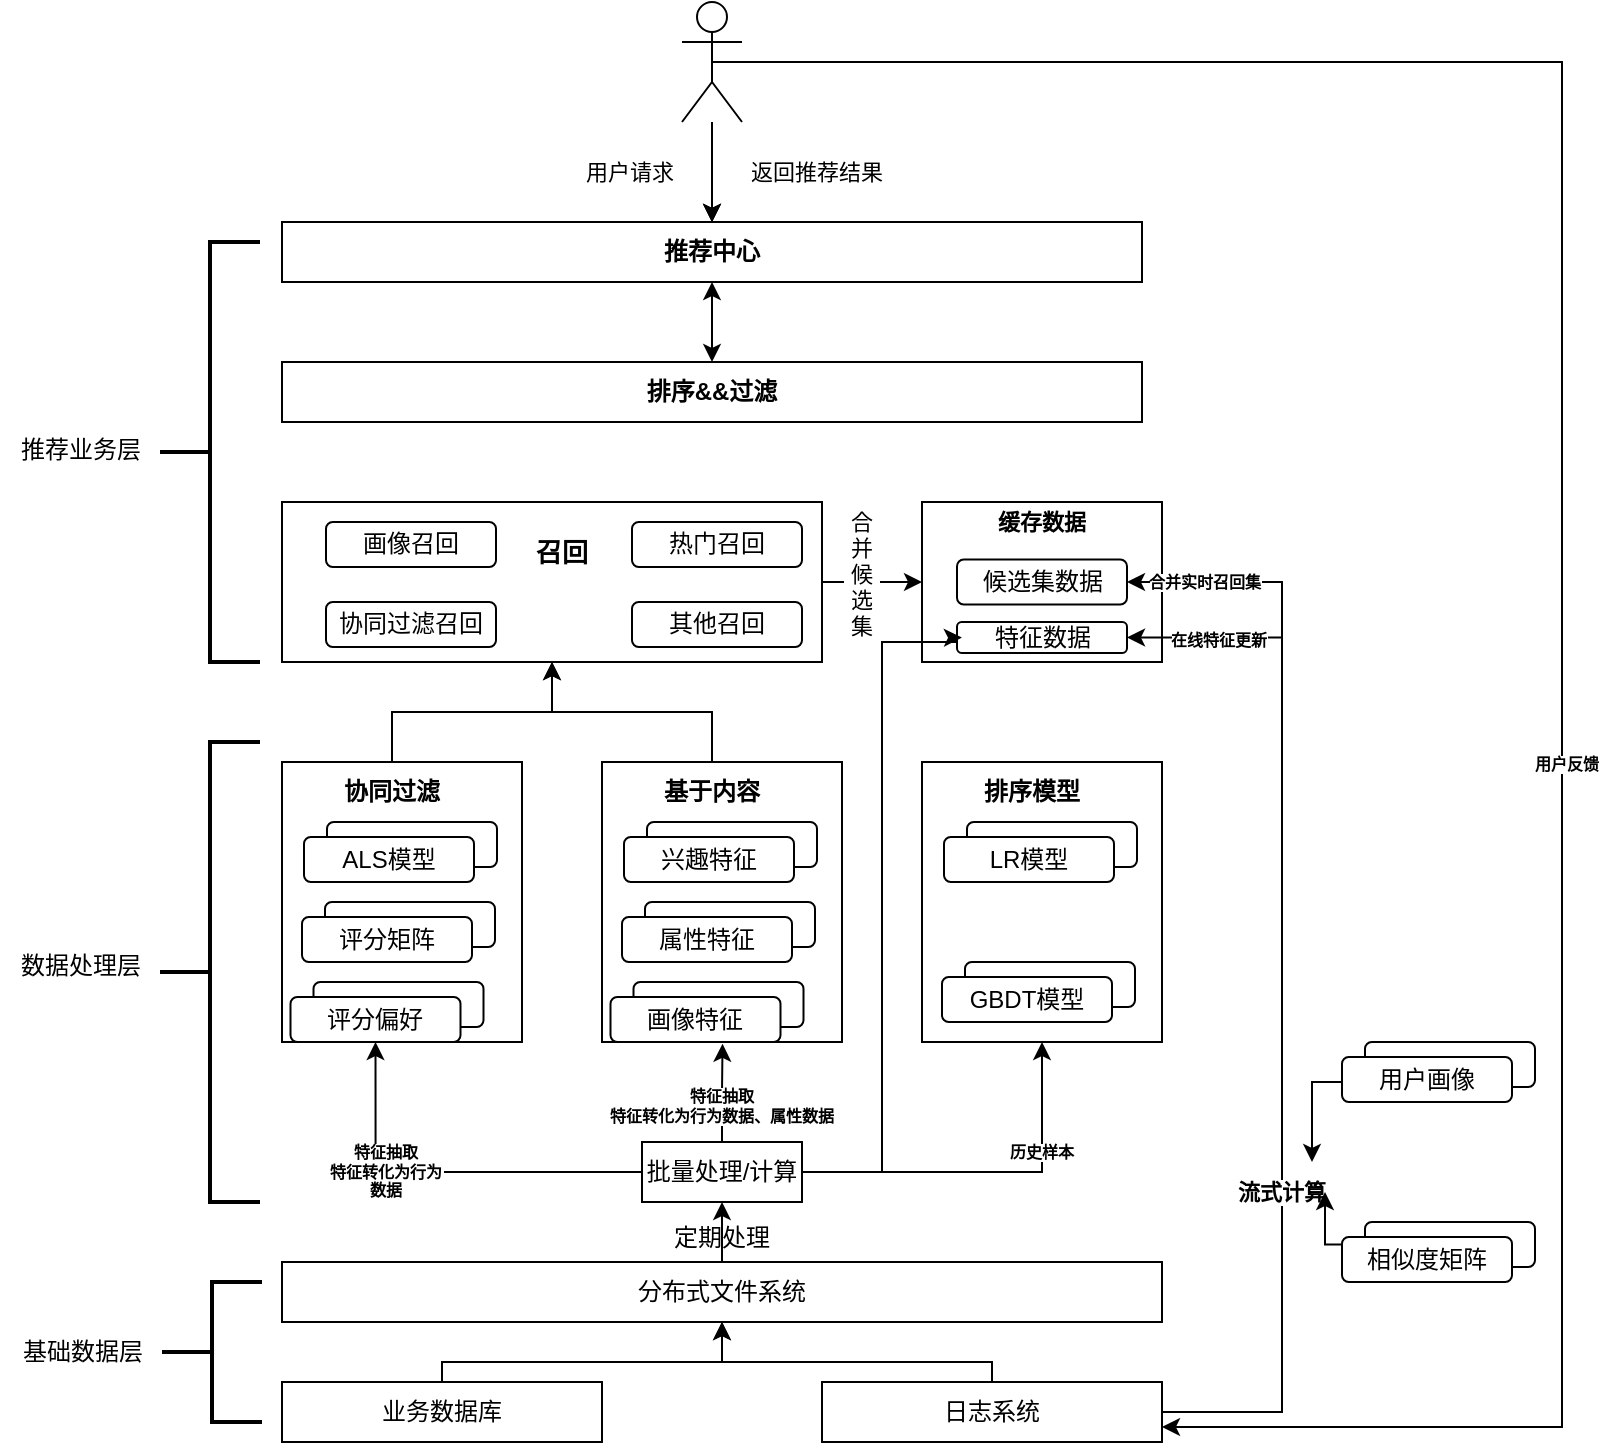 <mxfile version="20.0.3" type="github">
  <diagram id="rAvGkUZ5JN6vU3TNC9gn" name="第 1 页">
    <mxGraphModel dx="710" dy="363" grid="1" gridSize="10" guides="1" tooltips="1" connect="1" arrows="1" fold="1" page="1" pageScale="1" pageWidth="827" pageHeight="1169" math="0" shadow="0">
      <root>
        <mxCell id="0" />
        <mxCell id="1" parent="0" />
        <mxCell id="ufa77di7OasuTqnlZrfF-1" style="edgeStyle=orthogonalEdgeStyle;rounded=0;orthogonalLoop=1;jettySize=auto;html=1;entryX=0.5;entryY=1;entryDx=0;entryDy=0;" parent="1" source="ufa77di7OasuTqnlZrfF-2" target="ufa77di7OasuTqnlZrfF-6" edge="1">
          <mxGeometry relative="1" as="geometry">
            <Array as="points">
              <mxPoint x="290" y="960" />
              <mxPoint x="430" y="960" />
            </Array>
          </mxGeometry>
        </mxCell>
        <mxCell id="ufa77di7OasuTqnlZrfF-2" value="业务数据库" style="rounded=0;whiteSpace=wrap;html=1;" parent="1" vertex="1">
          <mxGeometry x="210" y="970" width="160" height="30" as="geometry" />
        </mxCell>
        <mxCell id="ufa77di7OasuTqnlZrfF-3" style="edgeStyle=orthogonalEdgeStyle;rounded=0;orthogonalLoop=1;jettySize=auto;html=1;entryX=0.5;entryY=1;entryDx=0;entryDy=0;" parent="1" source="ufa77di7OasuTqnlZrfF-4" target="ufa77di7OasuTqnlZrfF-6" edge="1">
          <mxGeometry relative="1" as="geometry">
            <Array as="points">
              <mxPoint x="565" y="960" />
              <mxPoint x="430" y="960" />
            </Array>
          </mxGeometry>
        </mxCell>
        <mxCell id="ufa77di7OasuTqnlZrfF-4" value="日志系统" style="rounded=0;whiteSpace=wrap;html=1;" parent="1" vertex="1">
          <mxGeometry x="480" y="970" width="170" height="30" as="geometry" />
        </mxCell>
        <object label="" id="ufa77di7OasuTqnlZrfF-5">
          <mxCell style="edgeStyle=orthogonalEdgeStyle;rounded=0;orthogonalLoop=1;jettySize=auto;html=1;exitX=0.5;exitY=0;exitDx=0;exitDy=0;entryX=0.5;entryY=1;entryDx=0;entryDy=0;fontFamily=Georgia;" parent="1" source="ufa77di7OasuTqnlZrfF-6" target="ufa77di7OasuTqnlZrfF-10" edge="1">
            <mxGeometry relative="1" as="geometry" />
          </mxCell>
        </object>
        <mxCell id="ufa77di7OasuTqnlZrfF-6" value="分布式文件系统" style="rounded=0;whiteSpace=wrap;html=1;gradientColor=none;" parent="1" vertex="1">
          <mxGeometry x="210" y="910" width="440" height="30" as="geometry" />
        </mxCell>
        <mxCell id="ufa77di7OasuTqnlZrfF-7" style="edgeStyle=orthogonalEdgeStyle;rounded=0;orthogonalLoop=1;jettySize=auto;html=1;entryX=0.5;entryY=1;entryDx=0;entryDy=0;fontFamily=Georgia;" parent="1" source="ufa77di7OasuTqnlZrfF-10" target="ufa77di7OasuTqnlZrfF-20" edge="1">
          <mxGeometry relative="1" as="geometry" />
        </mxCell>
        <mxCell id="ufa77di7OasuTqnlZrfF-8" style="edgeStyle=orthogonalEdgeStyle;rounded=0;orthogonalLoop=1;jettySize=auto;html=1;entryX=0.659;entryY=1.04;entryDx=0;entryDy=0;entryPerimeter=0;fontFamily=Georgia;fontSize=8;" parent="1" source="ufa77di7OasuTqnlZrfF-10" target="ufa77di7OasuTqnlZrfF-30" edge="1">
          <mxGeometry relative="1" as="geometry" />
        </mxCell>
        <mxCell id="ufa77di7OasuTqnlZrfF-9" style="edgeStyle=orthogonalEdgeStyle;rounded=0;orthogonalLoop=1;jettySize=auto;html=1;entryX=0.5;entryY=1;entryDx=0;entryDy=0;fontFamily=Georgia;fontSize=8;" parent="1" source="ufa77di7OasuTqnlZrfF-10" target="ufa77di7OasuTqnlZrfF-32" edge="1">
          <mxGeometry relative="1" as="geometry" />
        </mxCell>
        <mxCell id="ufa77di7OasuTqnlZrfF-10" value="批量处理/计算" style="rounded=0;whiteSpace=wrap;html=1;" parent="1" vertex="1">
          <mxGeometry x="390" y="850" width="80" height="30" as="geometry" />
        </mxCell>
        <mxCell id="ufa77di7OasuTqnlZrfF-11" value="" style="group" parent="1" vertex="1" connectable="0">
          <mxGeometry x="210" y="660" width="120" height="140" as="geometry" />
        </mxCell>
        <mxCell id="ufa77di7OasuTqnlZrfF-12" value="" style="rounded=0;whiteSpace=wrap;html=1;" parent="ufa77di7OasuTqnlZrfF-11" vertex="1">
          <mxGeometry width="120" height="140" as="geometry" />
        </mxCell>
        <mxCell id="ufa77di7OasuTqnlZrfF-13" value="协同过滤" style="text;html=1;strokeColor=none;fillColor=none;align=center;verticalAlign=middle;whiteSpace=wrap;rounded=0;fontStyle=1" parent="ufa77di7OasuTqnlZrfF-11" vertex="1">
          <mxGeometry x="25" width="60" height="30" as="geometry" />
        </mxCell>
        <mxCell id="ufa77di7OasuTqnlZrfF-14" value="" style="group" parent="ufa77di7OasuTqnlZrfF-11" vertex="1" connectable="0">
          <mxGeometry x="10" y="30" width="97.5" height="30" as="geometry" />
        </mxCell>
        <mxCell id="ufa77di7OasuTqnlZrfF-15" value="" style="rounded=1;whiteSpace=wrap;html=1;" parent="ufa77di7OasuTqnlZrfF-14" vertex="1">
          <mxGeometry x="12.5" width="85" height="22.5" as="geometry" />
        </mxCell>
        <mxCell id="ufa77di7OasuTqnlZrfF-16" value="ALS模型" style="rounded=1;whiteSpace=wrap;html=1;" parent="ufa77di7OasuTqnlZrfF-14" vertex="1">
          <mxGeometry x="1" y="7.5" width="85" height="22.5" as="geometry" />
        </mxCell>
        <mxCell id="ufa77di7OasuTqnlZrfF-17" value="" style="rounded=1;whiteSpace=wrap;html=1;" parent="ufa77di7OasuTqnlZrfF-11" vertex="1">
          <mxGeometry x="21.5" y="70" width="85" height="22.5" as="geometry" />
        </mxCell>
        <mxCell id="ufa77di7OasuTqnlZrfF-18" value="评分矩阵" style="rounded=1;whiteSpace=wrap;html=1;" parent="ufa77di7OasuTqnlZrfF-11" vertex="1">
          <mxGeometry x="10" y="77.5" width="85" height="22.5" as="geometry" />
        </mxCell>
        <mxCell id="ufa77di7OasuTqnlZrfF-19" value="" style="rounded=1;whiteSpace=wrap;html=1;" parent="ufa77di7OasuTqnlZrfF-11" vertex="1">
          <mxGeometry x="15.75" y="110" width="85" height="22.5" as="geometry" />
        </mxCell>
        <mxCell id="ufa77di7OasuTqnlZrfF-20" value="评分偏好" style="rounded=1;whiteSpace=wrap;html=1;" parent="ufa77di7OasuTqnlZrfF-11" vertex="1">
          <mxGeometry x="4.25" y="117.5" width="85" height="22.5" as="geometry" />
        </mxCell>
        <mxCell id="ufa77di7OasuTqnlZrfF-21" value="" style="group" parent="1" vertex="1" connectable="0">
          <mxGeometry x="370" y="660" width="120" height="140" as="geometry" />
        </mxCell>
        <mxCell id="ufa77di7OasuTqnlZrfF-22" value="" style="rounded=0;whiteSpace=wrap;html=1;" parent="ufa77di7OasuTqnlZrfF-21" vertex="1">
          <mxGeometry width="120" height="140" as="geometry" />
        </mxCell>
        <mxCell id="ufa77di7OasuTqnlZrfF-23" value="基于内容" style="text;html=1;strokeColor=none;fillColor=none;align=center;verticalAlign=middle;whiteSpace=wrap;rounded=0;fontStyle=1" parent="ufa77di7OasuTqnlZrfF-21" vertex="1">
          <mxGeometry x="25" width="60" height="30" as="geometry" />
        </mxCell>
        <mxCell id="ufa77di7OasuTqnlZrfF-24" value="" style="group" parent="ufa77di7OasuTqnlZrfF-21" vertex="1" connectable="0">
          <mxGeometry x="10" y="30" width="97.5" height="30" as="geometry" />
        </mxCell>
        <mxCell id="ufa77di7OasuTqnlZrfF-25" value="" style="rounded=1;whiteSpace=wrap;html=1;" parent="ufa77di7OasuTqnlZrfF-24" vertex="1">
          <mxGeometry x="12.5" width="85" height="22.5" as="geometry" />
        </mxCell>
        <mxCell id="ufa77di7OasuTqnlZrfF-26" value="兴趣特征" style="rounded=1;whiteSpace=wrap;html=1;" parent="ufa77di7OasuTqnlZrfF-24" vertex="1">
          <mxGeometry x="1" y="7.5" width="85" height="22.5" as="geometry" />
        </mxCell>
        <mxCell id="ufa77di7OasuTqnlZrfF-27" value="" style="rounded=1;whiteSpace=wrap;html=1;" parent="ufa77di7OasuTqnlZrfF-21" vertex="1">
          <mxGeometry x="21.5" y="70" width="85" height="22.5" as="geometry" />
        </mxCell>
        <mxCell id="ufa77di7OasuTqnlZrfF-28" value="属性特征" style="rounded=1;whiteSpace=wrap;html=1;" parent="ufa77di7OasuTqnlZrfF-21" vertex="1">
          <mxGeometry x="10" y="77.5" width="85" height="22.5" as="geometry" />
        </mxCell>
        <mxCell id="ufa77di7OasuTqnlZrfF-29" value="" style="rounded=1;whiteSpace=wrap;html=1;" parent="ufa77di7OasuTqnlZrfF-21" vertex="1">
          <mxGeometry x="15.75" y="110" width="85" height="22.5" as="geometry" />
        </mxCell>
        <mxCell id="ufa77di7OasuTqnlZrfF-30" value="画像特征" style="rounded=1;whiteSpace=wrap;html=1;" parent="ufa77di7OasuTqnlZrfF-21" vertex="1">
          <mxGeometry x="4.25" y="117.5" width="85" height="22.5" as="geometry" />
        </mxCell>
        <mxCell id="ufa77di7OasuTqnlZrfF-31" value="" style="group" parent="1" vertex="1" connectable="0">
          <mxGeometry x="530" y="660" width="120" height="140" as="geometry" />
        </mxCell>
        <mxCell id="ufa77di7OasuTqnlZrfF-32" value="" style="rounded=0;whiteSpace=wrap;html=1;" parent="ufa77di7OasuTqnlZrfF-31" vertex="1">
          <mxGeometry width="120" height="140" as="geometry" />
        </mxCell>
        <mxCell id="ufa77di7OasuTqnlZrfF-33" value="排序模型" style="text;html=1;strokeColor=none;fillColor=none;align=center;verticalAlign=middle;whiteSpace=wrap;rounded=0;fontStyle=1" parent="ufa77di7OasuTqnlZrfF-31" vertex="1">
          <mxGeometry x="25" width="60" height="30" as="geometry" />
        </mxCell>
        <mxCell id="ufa77di7OasuTqnlZrfF-34" value="" style="group" parent="ufa77di7OasuTqnlZrfF-31" vertex="1" connectable="0">
          <mxGeometry x="10" y="30" width="97.5" height="30" as="geometry" />
        </mxCell>
        <mxCell id="ufa77di7OasuTqnlZrfF-35" value="" style="rounded=1;whiteSpace=wrap;html=1;" parent="ufa77di7OasuTqnlZrfF-34" vertex="1">
          <mxGeometry x="12.5" width="85" height="22.5" as="geometry" />
        </mxCell>
        <mxCell id="ufa77di7OasuTqnlZrfF-36" value="LR模型" style="rounded=1;whiteSpace=wrap;html=1;" parent="ufa77di7OasuTqnlZrfF-34" vertex="1">
          <mxGeometry x="1" y="7.5" width="85" height="22.5" as="geometry" />
        </mxCell>
        <mxCell id="ufa77di7OasuTqnlZrfF-37" value="" style="rounded=1;whiteSpace=wrap;html=1;" parent="ufa77di7OasuTqnlZrfF-31" vertex="1">
          <mxGeometry x="21.5" y="100" width="85" height="22.5" as="geometry" />
        </mxCell>
        <mxCell id="ufa77di7OasuTqnlZrfF-38" value="GBDT模型" style="rounded=1;whiteSpace=wrap;html=1;" parent="ufa77di7OasuTqnlZrfF-31" vertex="1">
          <mxGeometry x="10" y="107.5" width="85" height="22.5" as="geometry" />
        </mxCell>
        <mxCell id="ufa77di7OasuTqnlZrfF-39" value="定期处理" style="text;html=1;strokeColor=none;fillColor=none;align=center;verticalAlign=middle;whiteSpace=wrap;rounded=0;fontFamily=Georgia;" parent="1" vertex="1">
          <mxGeometry x="400" y="890" width="60" height="15" as="geometry" />
        </mxCell>
        <mxCell id="ufa77di7OasuTqnlZrfF-40" value="特征抽取&lt;br style=&quot;font-size: 8px;&quot;&gt;特征转化为行为数据" style="text;html=1;strokeColor=none;fillColor=none;align=center;verticalAlign=middle;whiteSpace=wrap;rounded=0;fontFamily=Georgia;fontSize=8;fontStyle=1;labelBackgroundColor=default;" parent="1" vertex="1">
          <mxGeometry x="232" y="850" width="60" height="30" as="geometry" />
        </mxCell>
        <mxCell id="ufa77di7OasuTqnlZrfF-41" value="特征抽取&lt;br style=&quot;font-size: 8px;&quot;&gt;特征转化为行为数据、属性数据" style="text;html=1;strokeColor=none;fillColor=none;align=center;verticalAlign=middle;whiteSpace=wrap;rounded=0;fontFamily=Georgia;fontSize=8;fontStyle=1;labelBackgroundColor=default;" parent="1" vertex="1">
          <mxGeometry x="370" y="820" width="120" height="23" as="geometry" />
        </mxCell>
        <mxCell id="ufa77di7OasuTqnlZrfF-42" value="历史样本" style="text;html=1;strokeColor=none;fillColor=none;align=center;verticalAlign=middle;whiteSpace=wrap;rounded=0;fontFamily=Georgia;fontSize=8;fontStyle=1;labelBackgroundColor=default;" parent="1" vertex="1">
          <mxGeometry x="560" y="843" width="60" height="23" as="geometry" />
        </mxCell>
        <mxCell id="ufa77di7OasuTqnlZrfF-43" style="edgeStyle=orthogonalEdgeStyle;rounded=0;orthogonalLoop=1;jettySize=auto;html=1;entryX=0;entryY=0.5;entryDx=0;entryDy=0;fontFamily=Helvetica;fontSize=11;" parent="1" source="ufa77di7OasuTqnlZrfF-49" target="ufa77di7OasuTqnlZrfF-74" edge="1">
          <mxGeometry relative="1" as="geometry" />
        </mxCell>
        <mxCell id="ufa77di7OasuTqnlZrfF-44" style="edgeStyle=orthogonalEdgeStyle;rounded=0;orthogonalLoop=1;jettySize=auto;html=1;entryX=0.5;entryY=1;entryDx=0;entryDy=0;fontFamily=Georgia;fontSize=11;" parent="1" source="ufa77di7OasuTqnlZrfF-13" target="ufa77di7OasuTqnlZrfF-49" edge="1">
          <mxGeometry relative="1" as="geometry" />
        </mxCell>
        <mxCell id="ufa77di7OasuTqnlZrfF-45" style="edgeStyle=orthogonalEdgeStyle;rounded=0;orthogonalLoop=1;jettySize=auto;html=1;entryX=0.5;entryY=1;entryDx=0;entryDy=0;fontFamily=Georgia;fontSize=11;" parent="1" source="ufa77di7OasuTqnlZrfF-23" target="ufa77di7OasuTqnlZrfF-49" edge="1">
          <mxGeometry relative="1" as="geometry" />
        </mxCell>
        <mxCell id="ufa77di7OasuTqnlZrfF-46" value="合并候选集" style="text;html=1;strokeColor=none;fillColor=none;align=center;verticalAlign=middle;whiteSpace=wrap;rounded=0;labelBackgroundColor=default;fontFamily=Helvetica;fontSize=11;" parent="1" vertex="1">
          <mxGeometry x="490" y="551.25" width="20" height="28.75" as="geometry" />
        </mxCell>
        <mxCell id="ufa77di7OasuTqnlZrfF-47" value="&lt;b&gt;排序&amp;amp;&amp;amp;过滤&lt;/b&gt;" style="rounded=0;whiteSpace=wrap;html=1;" parent="1" vertex="1">
          <mxGeometry x="210" y="460" width="430" height="30" as="geometry" />
        </mxCell>
        <mxCell id="ufa77di7OasuTqnlZrfF-48" value="" style="group" parent="1" vertex="1" connectable="0">
          <mxGeometry x="210" y="530" width="270" height="80" as="geometry" />
        </mxCell>
        <mxCell id="ufa77di7OasuTqnlZrfF-49" value="" style="rounded=0;whiteSpace=wrap;html=1;" parent="ufa77di7OasuTqnlZrfF-48" vertex="1">
          <mxGeometry width="270" height="80" as="geometry" />
        </mxCell>
        <mxCell id="ufa77di7OasuTqnlZrfF-50" value="画像召回" style="rounded=1;whiteSpace=wrap;html=1;" parent="ufa77di7OasuTqnlZrfF-48" vertex="1">
          <mxGeometry x="22" y="10" width="85" height="22.5" as="geometry" />
        </mxCell>
        <mxCell id="ufa77di7OasuTqnlZrfF-51" value="热门召回" style="rounded=1;whiteSpace=wrap;html=1;" parent="ufa77di7OasuTqnlZrfF-48" vertex="1">
          <mxGeometry x="175" y="10" width="85" height="22.5" as="geometry" />
        </mxCell>
        <mxCell id="ufa77di7OasuTqnlZrfF-52" value="其他召回" style="rounded=1;whiteSpace=wrap;html=1;" parent="ufa77di7OasuTqnlZrfF-48" vertex="1">
          <mxGeometry x="175" y="50" width="85" height="22.5" as="geometry" />
        </mxCell>
        <mxCell id="ufa77di7OasuTqnlZrfF-53" value="协同过滤召回" style="rounded=1;whiteSpace=wrap;html=1;" parent="ufa77di7OasuTqnlZrfF-48" vertex="1">
          <mxGeometry x="22" y="50" width="85" height="22.5" as="geometry" />
        </mxCell>
        <mxCell id="ufa77di7OasuTqnlZrfF-54" value="召回" style="text;html=1;strokeColor=none;fillColor=none;align=center;verticalAlign=middle;whiteSpace=wrap;rounded=0;labelBackgroundColor=default;fontFamily=Georgia;fontSize=13;fontStyle=1" parent="ufa77di7OasuTqnlZrfF-48" vertex="1">
          <mxGeometry x="110" y="10" width="60" height="30" as="geometry" />
        </mxCell>
        <mxCell id="ufa77di7OasuTqnlZrfF-55" value="&lt;b&gt;推荐中心&lt;/b&gt;" style="rounded=0;whiteSpace=wrap;html=1;" parent="1" vertex="1">
          <mxGeometry x="210" y="390" width="430" height="30" as="geometry" />
        </mxCell>
        <mxCell id="ufa77di7OasuTqnlZrfF-56" value="" style="endArrow=classic;startArrow=classic;html=1;rounded=0;fontFamily=Helvetica;fontSize=11;entryX=0.5;entryY=1;entryDx=0;entryDy=0;" parent="1" source="ufa77di7OasuTqnlZrfF-47" target="ufa77di7OasuTqnlZrfF-55" edge="1">
          <mxGeometry width="50" height="50" relative="1" as="geometry">
            <mxPoint x="360" y="580" as="sourcePoint" />
            <mxPoint x="410" y="530" as="targetPoint" />
          </mxGeometry>
        </mxCell>
        <mxCell id="ufa77di7OasuTqnlZrfF-57" value="" style="edgeStyle=orthogonalEdgeStyle;rounded=0;orthogonalLoop=1;jettySize=auto;html=1;fontFamily=Helvetica;fontSize=11;" parent="1" source="ufa77di7OasuTqnlZrfF-62" target="ufa77di7OasuTqnlZrfF-55" edge="1">
          <mxGeometry relative="1" as="geometry" />
        </mxCell>
        <mxCell id="ufa77di7OasuTqnlZrfF-58" value="" style="edgeStyle=orthogonalEdgeStyle;rounded=0;orthogonalLoop=1;jettySize=auto;html=1;fontFamily=Helvetica;fontSize=11;" parent="1" source="ufa77di7OasuTqnlZrfF-62" target="ufa77di7OasuTqnlZrfF-55" edge="1">
          <mxGeometry relative="1" as="geometry" />
        </mxCell>
        <mxCell id="ufa77di7OasuTqnlZrfF-59" value="" style="edgeStyle=orthogonalEdgeStyle;rounded=0;orthogonalLoop=1;jettySize=auto;html=1;fontFamily=Helvetica;fontSize=11;" parent="1" source="ufa77di7OasuTqnlZrfF-62" target="ufa77di7OasuTqnlZrfF-55" edge="1">
          <mxGeometry relative="1" as="geometry" />
        </mxCell>
        <mxCell id="ufa77di7OasuTqnlZrfF-60" style="edgeStyle=orthogonalEdgeStyle;rounded=0;orthogonalLoop=1;jettySize=auto;html=1;exitX=0.5;exitY=0.5;exitDx=0;exitDy=0;exitPerimeter=0;labelBackgroundColor=default;labelBorderColor=default;fontFamily=Helvetica;fontSize=8;fontColor=default;entryX=1;entryY=0.75;entryDx=0;entryDy=0;" parent="1" source="ufa77di7OasuTqnlZrfF-62" target="ufa77di7OasuTqnlZrfF-4" edge="1">
          <mxGeometry relative="1" as="geometry">
            <mxPoint x="710" y="570" as="targetPoint" />
            <Array as="points">
              <mxPoint x="850" y="310" />
              <mxPoint x="850" y="992" />
            </Array>
          </mxGeometry>
        </mxCell>
        <mxCell id="ufa77di7OasuTqnlZrfF-61" value="用户反馈" style="edgeLabel;html=1;align=center;verticalAlign=middle;resizable=0;points=[];fontSize=8;fontFamily=Helvetica;fontColor=default;fontStyle=1" parent="ufa77di7OasuTqnlZrfF-60" vertex="1" connectable="0">
          <mxGeometry x="0.187" y="2" relative="1" as="geometry">
            <mxPoint as="offset" />
          </mxGeometry>
        </mxCell>
        <mxCell id="ufa77di7OasuTqnlZrfF-62" value="" style="shape=umlActor;verticalLabelPosition=bottom;verticalAlign=top;html=1;labelBackgroundColor=default;fontFamily=Helvetica;fontSize=11;" parent="1" vertex="1">
          <mxGeometry x="410" y="280" width="30" height="60" as="geometry" />
        </mxCell>
        <mxCell id="ufa77di7OasuTqnlZrfF-63" value="用户请求" style="text;html=1;strokeColor=none;fillColor=none;align=center;verticalAlign=middle;whiteSpace=wrap;rounded=0;labelBackgroundColor=default;fontFamily=Helvetica;fontSize=11;" parent="1" vertex="1">
          <mxGeometry x="354" y="355" width="60" height="20" as="geometry" />
        </mxCell>
        <mxCell id="ufa77di7OasuTqnlZrfF-64" value="返回推荐结果" style="text;html=1;strokeColor=none;fillColor=none;align=center;verticalAlign=middle;whiteSpace=wrap;rounded=0;labelBackgroundColor=default;fontFamily=Helvetica;fontSize=11;" parent="1" vertex="1">
          <mxGeometry x="440" y="350" width="75" height="30" as="geometry" />
        </mxCell>
        <mxCell id="ufa77di7OasuTqnlZrfF-65" value="" style="group" parent="1" vertex="1" connectable="0">
          <mxGeometry x="70" y="920" width="130" height="70" as="geometry" />
        </mxCell>
        <mxCell id="ufa77di7OasuTqnlZrfF-66" value="" style="strokeWidth=2;html=1;shape=mxgraph.flowchart.annotation_2;align=left;labelPosition=right;pointerEvents=1;" parent="ufa77di7OasuTqnlZrfF-65" vertex="1">
          <mxGeometry x="80" width="50" height="70" as="geometry" />
        </mxCell>
        <mxCell id="ufa77di7OasuTqnlZrfF-67" value="基础数据层" style="text;html=1;resizable=0;autosize=1;align=center;verticalAlign=middle;points=[];fillColor=none;strokeColor=none;rounded=0;" parent="ufa77di7OasuTqnlZrfF-65" vertex="1">
          <mxGeometry y="25" width="80" height="20" as="geometry" />
        </mxCell>
        <mxCell id="ufa77di7OasuTqnlZrfF-68" value="" style="group" parent="1" vertex="1" connectable="0">
          <mxGeometry x="69" y="650" width="130" height="230" as="geometry" />
        </mxCell>
        <mxCell id="ufa77di7OasuTqnlZrfF-69" value="" style="strokeWidth=2;html=1;shape=mxgraph.flowchart.annotation_2;align=left;labelPosition=right;pointerEvents=1;" parent="ufa77di7OasuTqnlZrfF-68" vertex="1">
          <mxGeometry x="80" width="50" height="230" as="geometry" />
        </mxCell>
        <mxCell id="ufa77di7OasuTqnlZrfF-70" value="数据处理层" style="text;html=1;resizable=0;autosize=1;align=center;verticalAlign=middle;points=[];fillColor=none;strokeColor=none;rounded=0;" parent="ufa77di7OasuTqnlZrfF-68" vertex="1">
          <mxGeometry y="102.143" width="80" height="20" as="geometry" />
        </mxCell>
        <mxCell id="ufa77di7OasuTqnlZrfF-71" value="" style="group" parent="1" vertex="1" connectable="0">
          <mxGeometry x="69" y="400" width="130" height="210" as="geometry" />
        </mxCell>
        <mxCell id="ufa77di7OasuTqnlZrfF-72" value="" style="strokeWidth=2;html=1;shape=mxgraph.flowchart.annotation_2;align=left;labelPosition=right;pointerEvents=1;" parent="ufa77di7OasuTqnlZrfF-71" vertex="1">
          <mxGeometry x="80" width="50" height="210" as="geometry" />
        </mxCell>
        <mxCell id="ufa77di7OasuTqnlZrfF-73" value="推荐业务层" style="text;html=1;resizable=0;autosize=1;align=center;verticalAlign=middle;points=[];fillColor=none;strokeColor=none;rounded=0;" parent="ufa77di7OasuTqnlZrfF-71" vertex="1">
          <mxGeometry y="94" width="80" height="20" as="geometry" />
        </mxCell>
        <mxCell id="ufa77di7OasuTqnlZrfF-74" value="" style="rounded=0;whiteSpace=wrap;html=1;" parent="1" vertex="1">
          <mxGeometry x="530" y="530" width="120" height="80" as="geometry" />
        </mxCell>
        <mxCell id="ufa77di7OasuTqnlZrfF-75" value="候选集数据" style="rounded=1;whiteSpace=wrap;html=1;" parent="1" vertex="1">
          <mxGeometry x="547.5" y="558.75" width="85" height="22.5" as="geometry" />
        </mxCell>
        <mxCell id="ufa77di7OasuTqnlZrfF-76" value="特征数据" style="rounded=1;whiteSpace=wrap;html=1;" parent="1" vertex="1">
          <mxGeometry x="547.5" y="590" width="85" height="15.5" as="geometry" />
        </mxCell>
        <mxCell id="ufa77di7OasuTqnlZrfF-77" value="缓存数据" style="text;html=1;strokeColor=none;fillColor=none;align=center;verticalAlign=middle;whiteSpace=wrap;rounded=0;labelBackgroundColor=default;fontFamily=Georgia;fontSize=11;fontStyle=1" parent="1" vertex="1">
          <mxGeometry x="560" y="530" width="60" height="20" as="geometry" />
        </mxCell>
        <mxCell id="ufa77di7OasuTqnlZrfF-78" style="edgeStyle=orthogonalEdgeStyle;rounded=0;orthogonalLoop=1;jettySize=auto;html=1;entryX=1;entryY=0.5;entryDx=0;entryDy=0;fontFamily=Helvetica;fontSize=11;labelBackgroundColor=default;fontColor=none;noLabel=1;" parent="1" source="ufa77di7OasuTqnlZrfF-4" target="ufa77di7OasuTqnlZrfF-75" edge="1">
          <mxGeometry relative="1" as="geometry">
            <Array as="points">
              <mxPoint x="710" y="985" />
              <mxPoint x="710" y="570" />
            </Array>
          </mxGeometry>
        </mxCell>
        <mxCell id="ufa77di7OasuTqnlZrfF-79" value="合并实时召回集" style="edgeLabel;html=1;align=center;verticalAlign=middle;resizable=0;points=[];fontSize=8;fontFamily=Helvetica;fontColor=default;fontStyle=1" parent="ufa77di7OasuTqnlZrfF-78" vertex="1" connectable="0">
          <mxGeometry x="0.827" y="1" relative="1" as="geometry">
            <mxPoint x="-10" y="-1" as="offset" />
          </mxGeometry>
        </mxCell>
        <mxCell id="ufa77di7OasuTqnlZrfF-80" style="edgeStyle=orthogonalEdgeStyle;rounded=0;orthogonalLoop=1;jettySize=auto;html=1;entryX=1;entryY=0.5;entryDx=0;entryDy=0;labelBackgroundColor=default;labelBorderColor=default;fontFamily=Helvetica;fontSize=11;fontColor=default;" parent="1" source="ufa77di7OasuTqnlZrfF-4" target="ufa77di7OasuTqnlZrfF-76" edge="1">
          <mxGeometry relative="1" as="geometry">
            <Array as="points">
              <mxPoint x="710" y="985" />
              <mxPoint x="710" y="598" />
            </Array>
          </mxGeometry>
        </mxCell>
        <mxCell id="ufa77di7OasuTqnlZrfF-81" value="在线特征更新" style="edgeLabel;html=1;align=center;verticalAlign=middle;resizable=0;points=[];fontSize=8;fontFamily=Helvetica;fontColor=default;fontStyle=1" parent="ufa77di7OasuTqnlZrfF-80" vertex="1" connectable="0">
          <mxGeometry x="0.828" y="1" relative="1" as="geometry">
            <mxPoint as="offset" />
          </mxGeometry>
        </mxCell>
        <mxCell id="ufa77di7OasuTqnlZrfF-82" value="流式计算" style="text;html=1;strokeColor=none;fillColor=none;align=center;verticalAlign=middle;whiteSpace=wrap;rounded=0;labelBackgroundColor=default;fontFamily=Helvetica;fontSize=11;fontColor=default;labelBorderColor=none;fontStyle=1" parent="1" vertex="1">
          <mxGeometry x="680" y="860" width="60" height="30" as="geometry" />
        </mxCell>
        <mxCell id="ufa77di7OasuTqnlZrfF-83" style="edgeStyle=orthogonalEdgeStyle;rounded=0;orthogonalLoop=1;jettySize=auto;html=1;labelBackgroundColor=default;labelBorderColor=default;fontFamily=Helvetica;fontSize=11;fontColor=default;" parent="1" source="ufa77di7OasuTqnlZrfF-84" target="ufa77di7OasuTqnlZrfF-82" edge="1">
          <mxGeometry relative="1" as="geometry" />
        </mxCell>
        <mxCell id="ufa77di7OasuTqnlZrfF-84" value="" style="rounded=1;whiteSpace=wrap;html=1;" parent="1" vertex="1">
          <mxGeometry x="751.5" y="890" width="85" height="22.5" as="geometry" />
        </mxCell>
        <mxCell id="ufa77di7OasuTqnlZrfF-85" value="相似度矩阵" style="rounded=1;whiteSpace=wrap;html=1;" parent="1" vertex="1">
          <mxGeometry x="740" y="897.5" width="85" height="22.5" as="geometry" />
        </mxCell>
        <mxCell id="ufa77di7OasuTqnlZrfF-86" value="" style="group" parent="1" vertex="1" connectable="0">
          <mxGeometry x="740" y="800" width="96.5" height="30" as="geometry" />
        </mxCell>
        <mxCell id="ufa77di7OasuTqnlZrfF-87" value="" style="rounded=1;whiteSpace=wrap;html=1;" parent="ufa77di7OasuTqnlZrfF-86" vertex="1">
          <mxGeometry x="11.5" width="85" height="22.5" as="geometry" />
        </mxCell>
        <mxCell id="ufa77di7OasuTqnlZrfF-88" value="用户画像" style="rounded=1;whiteSpace=wrap;html=1;" parent="ufa77di7OasuTqnlZrfF-86" vertex="1">
          <mxGeometry y="7.5" width="85" height="22.5" as="geometry" />
        </mxCell>
        <mxCell id="ufa77di7OasuTqnlZrfF-89" style="edgeStyle=orthogonalEdgeStyle;rounded=0;orthogonalLoop=1;jettySize=auto;html=1;entryX=0.75;entryY=0;entryDx=0;entryDy=0;labelBackgroundColor=default;labelBorderColor=default;fontFamily=Helvetica;fontSize=11;fontColor=default;" parent="1" target="ufa77di7OasuTqnlZrfF-82" edge="1">
          <mxGeometry relative="1" as="geometry">
            <mxPoint x="740" y="820" as="sourcePoint" />
            <Array as="points">
              <mxPoint x="725" y="820" />
            </Array>
          </mxGeometry>
        </mxCell>
        <mxCell id="ufa77di7OasuTqnlZrfF-90" style="edgeStyle=orthogonalEdgeStyle;rounded=0;orthogonalLoop=1;jettySize=auto;html=1;labelBackgroundColor=default;labelBorderColor=default;fontFamily=Helvetica;fontSize=8;fontColor=default;entryX=0.029;entryY=0.5;entryDx=0;entryDy=0;entryPerimeter=0;" parent="1" source="ufa77di7OasuTqnlZrfF-10" target="ufa77di7OasuTqnlZrfF-76" edge="1">
          <mxGeometry relative="1" as="geometry">
            <Array as="points">
              <mxPoint x="510" y="865" />
              <mxPoint x="510" y="600" />
              <mxPoint x="547" y="600" />
              <mxPoint x="547" y="598" />
            </Array>
          </mxGeometry>
        </mxCell>
      </root>
    </mxGraphModel>
  </diagram>
</mxfile>
